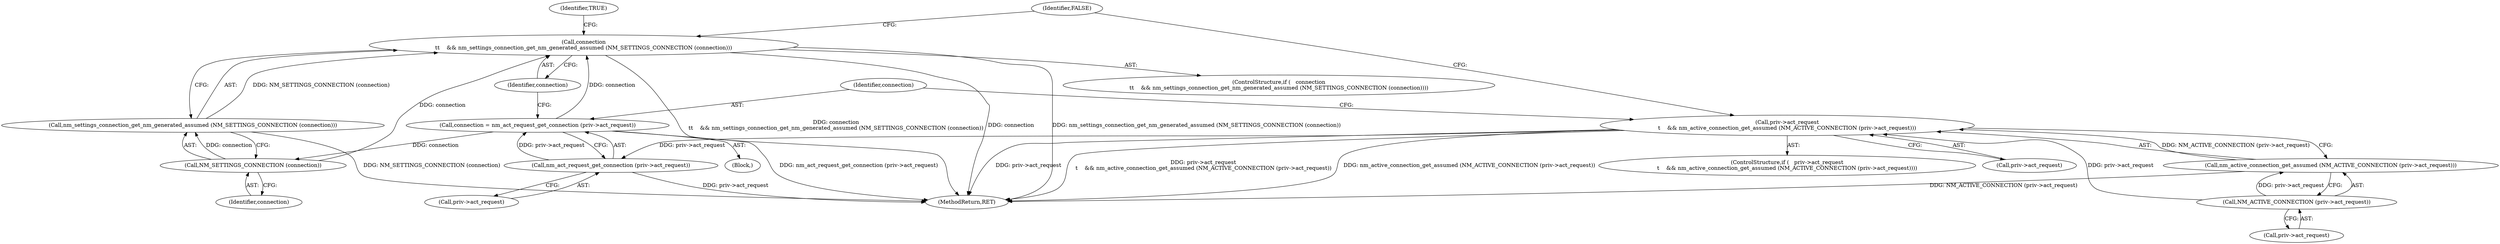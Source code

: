 digraph "0_NetworkManager_d5fc88e573fa58b93034b04d35a2454f5d28cad9@API" {
"1000874" [label="(Call,connection\n\t\t    && nm_settings_connection_get_nm_generated_assumed (NM_SETTINGS_CONNECTION (connection)))"];
"1000877" [label="(Call,NM_SETTINGS_CONNECTION (connection))"];
"1000867" [label="(Call,connection = nm_act_request_get_connection (priv->act_request))"];
"1000869" [label="(Call,nm_act_request_get_connection (priv->act_request))"];
"1000857" [label="(Call,priv->act_request\n\t    && nm_active_connection_get_assumed (NM_ACTIVE_CONNECTION (priv->act_request)))"];
"1000862" [label="(Call,NM_ACTIVE_CONNECTION (priv->act_request))"];
"1000861" [label="(Call,nm_active_connection_get_assumed (NM_ACTIVE_CONNECTION (priv->act_request)))"];
"1000876" [label="(Call,nm_settings_connection_get_nm_generated_assumed (NM_SETTINGS_CONNECTION (connection)))"];
"1000867" [label="(Call,connection = nm_act_request_get_connection (priv->act_request))"];
"1000873" [label="(ControlStructure,if (   connection\n\t\t    && nm_settings_connection_get_nm_generated_assumed (NM_SETTINGS_CONNECTION (connection))))"];
"1000878" [label="(Identifier,connection)"];
"1000876" [label="(Call,nm_settings_connection_get_nm_generated_assumed (NM_SETTINGS_CONNECTION (connection)))"];
"1000857" [label="(Call,priv->act_request\n\t    && nm_active_connection_get_assumed (NM_ACTIVE_CONNECTION (priv->act_request)))"];
"1000882" [label="(Identifier,FALSE)"];
"1000877" [label="(Call,NM_SETTINGS_CONNECTION (connection))"];
"1000863" [label="(Call,priv->act_request)"];
"1000866" [label="(Block,)"];
"1000874" [label="(Call,connection\n\t\t    && nm_settings_connection_get_nm_generated_assumed (NM_SETTINGS_CONNECTION (connection)))"];
"1000869" [label="(Call,nm_act_request_get_connection (priv->act_request))"];
"1007368" [label="(MethodReturn,RET)"];
"1000856" [label="(ControlStructure,if (   priv->act_request\n\t    && nm_active_connection_get_assumed (NM_ACTIVE_CONNECTION (priv->act_request))))"];
"1000875" [label="(Identifier,connection)"];
"1000858" [label="(Call,priv->act_request)"];
"1000861" [label="(Call,nm_active_connection_get_assumed (NM_ACTIVE_CONNECTION (priv->act_request)))"];
"1000870" [label="(Call,priv->act_request)"];
"1000880" [label="(Identifier,TRUE)"];
"1000862" [label="(Call,NM_ACTIVE_CONNECTION (priv->act_request))"];
"1000868" [label="(Identifier,connection)"];
"1000874" -> "1000873"  [label="AST: "];
"1000874" -> "1000875"  [label="CFG: "];
"1000874" -> "1000876"  [label="CFG: "];
"1000875" -> "1000874"  [label="AST: "];
"1000876" -> "1000874"  [label="AST: "];
"1000880" -> "1000874"  [label="CFG: "];
"1000882" -> "1000874"  [label="CFG: "];
"1000874" -> "1007368"  [label="DDG: connection\n\t\t    && nm_settings_connection_get_nm_generated_assumed (NM_SETTINGS_CONNECTION (connection))"];
"1000874" -> "1007368"  [label="DDG: nm_settings_connection_get_nm_generated_assumed (NM_SETTINGS_CONNECTION (connection))"];
"1000874" -> "1007368"  [label="DDG: connection"];
"1000877" -> "1000874"  [label="DDG: connection"];
"1000867" -> "1000874"  [label="DDG: connection"];
"1000876" -> "1000874"  [label="DDG: NM_SETTINGS_CONNECTION (connection)"];
"1000877" -> "1000876"  [label="AST: "];
"1000877" -> "1000878"  [label="CFG: "];
"1000878" -> "1000877"  [label="AST: "];
"1000876" -> "1000877"  [label="CFG: "];
"1000877" -> "1000876"  [label="DDG: connection"];
"1000867" -> "1000877"  [label="DDG: connection"];
"1000867" -> "1000866"  [label="AST: "];
"1000867" -> "1000869"  [label="CFG: "];
"1000868" -> "1000867"  [label="AST: "];
"1000869" -> "1000867"  [label="AST: "];
"1000875" -> "1000867"  [label="CFG: "];
"1000867" -> "1007368"  [label="DDG: nm_act_request_get_connection (priv->act_request)"];
"1000869" -> "1000867"  [label="DDG: priv->act_request"];
"1000869" -> "1000870"  [label="CFG: "];
"1000870" -> "1000869"  [label="AST: "];
"1000869" -> "1007368"  [label="DDG: priv->act_request"];
"1000857" -> "1000869"  [label="DDG: priv->act_request"];
"1000857" -> "1000856"  [label="AST: "];
"1000857" -> "1000858"  [label="CFG: "];
"1000857" -> "1000861"  [label="CFG: "];
"1000858" -> "1000857"  [label="AST: "];
"1000861" -> "1000857"  [label="AST: "];
"1000868" -> "1000857"  [label="CFG: "];
"1000882" -> "1000857"  [label="CFG: "];
"1000857" -> "1007368"  [label="DDG: priv->act_request"];
"1000857" -> "1007368"  [label="DDG: priv->act_request\n\t    && nm_active_connection_get_assumed (NM_ACTIVE_CONNECTION (priv->act_request))"];
"1000857" -> "1007368"  [label="DDG: nm_active_connection_get_assumed (NM_ACTIVE_CONNECTION (priv->act_request))"];
"1000862" -> "1000857"  [label="DDG: priv->act_request"];
"1000861" -> "1000857"  [label="DDG: NM_ACTIVE_CONNECTION (priv->act_request)"];
"1000862" -> "1000861"  [label="AST: "];
"1000862" -> "1000863"  [label="CFG: "];
"1000863" -> "1000862"  [label="AST: "];
"1000861" -> "1000862"  [label="CFG: "];
"1000862" -> "1000861"  [label="DDG: priv->act_request"];
"1000861" -> "1007368"  [label="DDG: NM_ACTIVE_CONNECTION (priv->act_request)"];
"1000876" -> "1007368"  [label="DDG: NM_SETTINGS_CONNECTION (connection)"];
}
